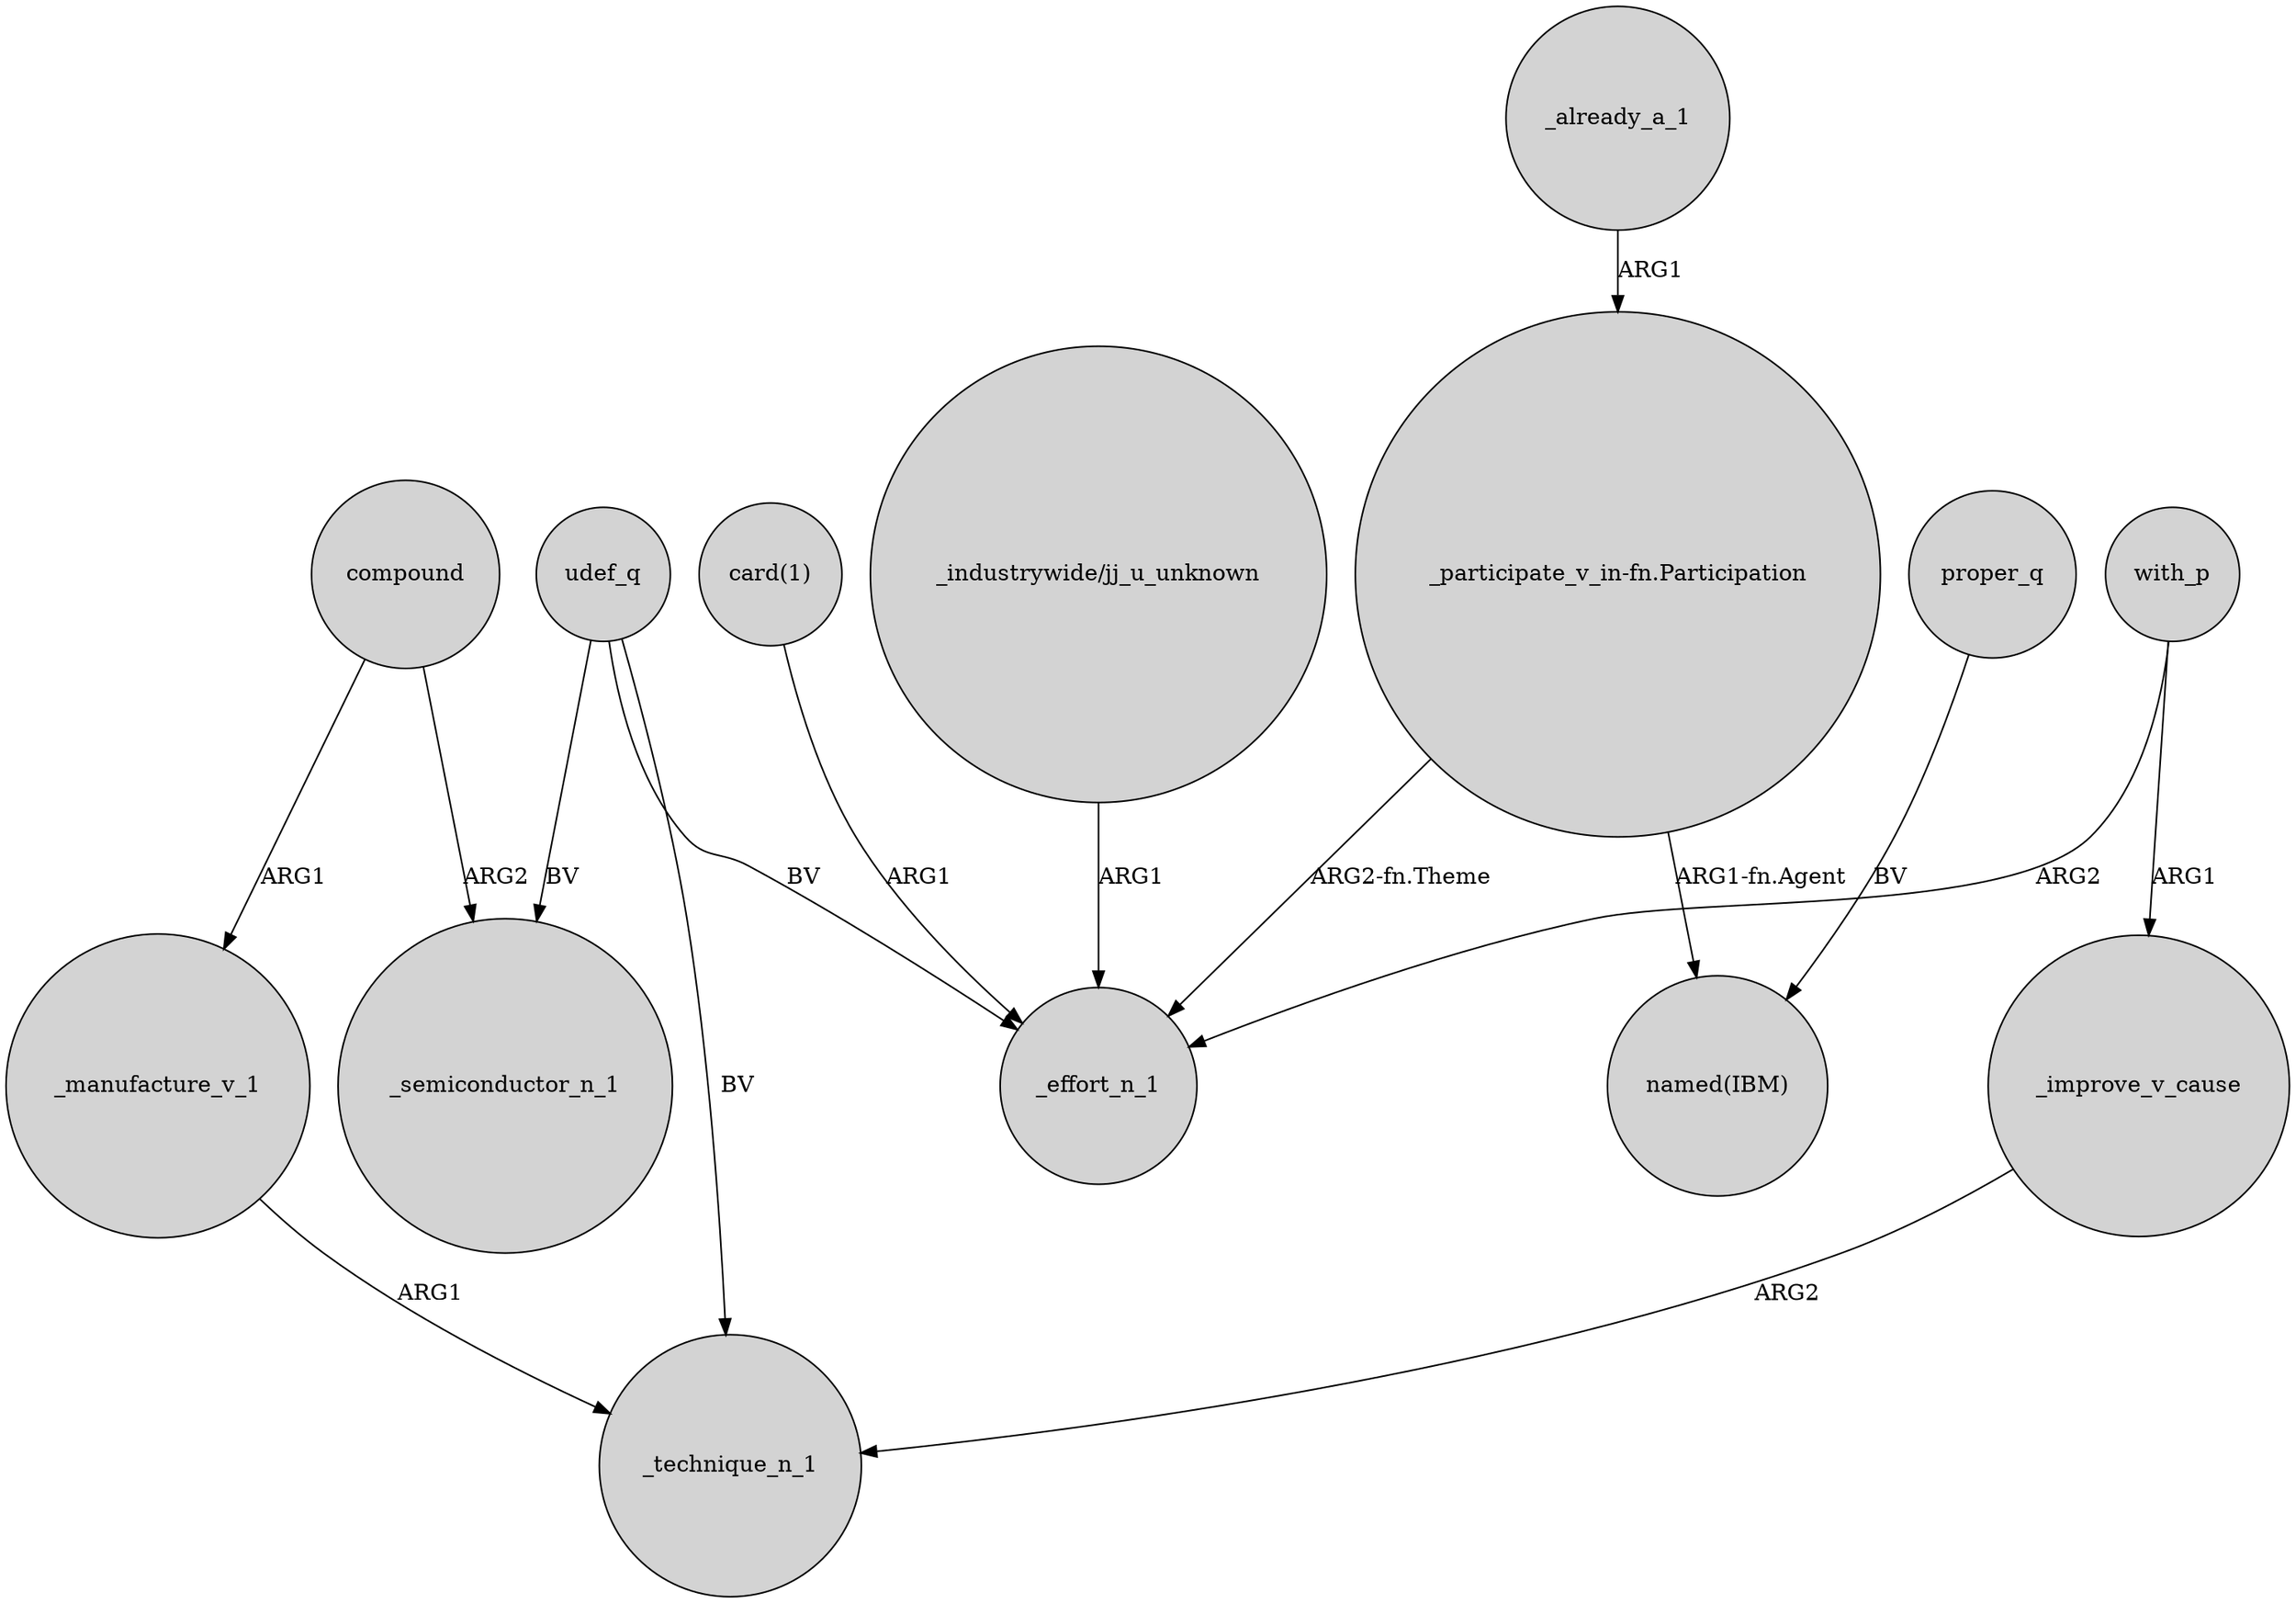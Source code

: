 digraph {
	node [shape=circle style=filled]
	compound -> _semiconductor_n_1 [label=ARG2]
	"card(1)" -> _effort_n_1 [label=ARG1]
	proper_q -> "named(IBM)" [label=BV]
	"_participate_v_in-fn.Participation" -> "named(IBM)" [label="ARG1-fn.Agent"]
	udef_q -> _technique_n_1 [label=BV]
	"_industrywide/jj_u_unknown" -> _effort_n_1 [label=ARG1]
	_improve_v_cause -> _technique_n_1 [label=ARG2]
	with_p -> _improve_v_cause [label=ARG1]
	with_p -> _effort_n_1 [label=ARG2]
	compound -> _manufacture_v_1 [label=ARG1]
	_already_a_1 -> "_participate_v_in-fn.Participation" [label=ARG1]
	udef_q -> _semiconductor_n_1 [label=BV]
	"_participate_v_in-fn.Participation" -> _effort_n_1 [label="ARG2-fn.Theme"]
	_manufacture_v_1 -> _technique_n_1 [label=ARG1]
	udef_q -> _effort_n_1 [label=BV]
}
